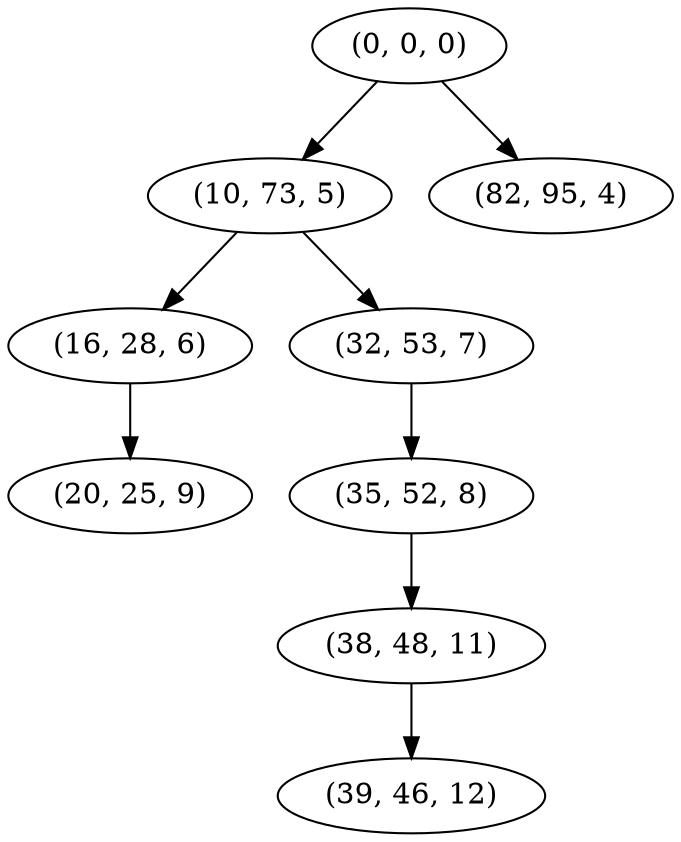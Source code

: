 digraph tree {
    "(0, 0, 0)";
    "(10, 73, 5)";
    "(16, 28, 6)";
    "(20, 25, 9)";
    "(32, 53, 7)";
    "(35, 52, 8)";
    "(38, 48, 11)";
    "(39, 46, 12)";
    "(82, 95, 4)";
    "(0, 0, 0)" -> "(10, 73, 5)";
    "(0, 0, 0)" -> "(82, 95, 4)";
    "(10, 73, 5)" -> "(16, 28, 6)";
    "(10, 73, 5)" -> "(32, 53, 7)";
    "(16, 28, 6)" -> "(20, 25, 9)";
    "(32, 53, 7)" -> "(35, 52, 8)";
    "(35, 52, 8)" -> "(38, 48, 11)";
    "(38, 48, 11)" -> "(39, 46, 12)";
}
